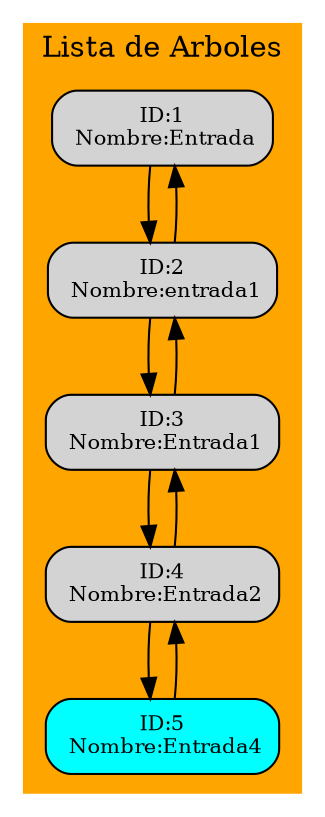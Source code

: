 digraph g {
node [
fontsize = "10"
shape = "Mrecord"
];

subgraph cluster_1 {
node [style=filled];
"nodoD1"
[label="ID:1&#92;n Nombre:Entrada"];
"nodoD2"
[label="ID:2&#92;n Nombre:entrada1"];
"nodoD3"
[label="ID:3&#92;n Nombre:Entrada1"];
"nodoD4"
[label="ID:4&#92;n Nombre:Entrada2"];
"nodoD5"
[label="ID:5&#92;n Nombre:Entrada4",fillcolor=cyan ];
"nodoD1"->"nodoD2";
"nodoD2"->"nodoD1";
"nodoD2"->"nodoD3";
"nodoD3"->"nodoD2";
"nodoD3"->"nodoD4";
"nodoD4"->"nodoD3";
"nodoD4"->"nodoD5";
"nodoD5"->"nodoD4";
color="orange"
style ="filled, bold"
label ="Lista de Arboles"
}}
